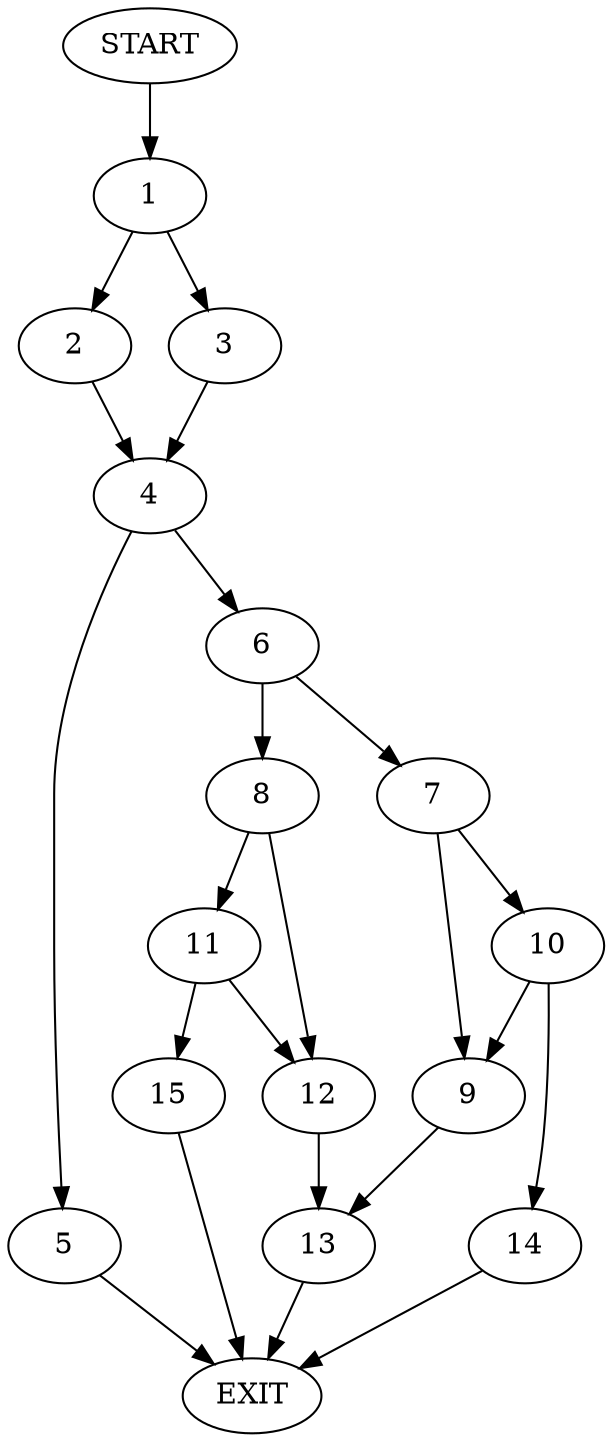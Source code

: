 digraph {
0 [label="START"]
16 [label="EXIT"]
0 -> 1
1 -> 2
1 -> 3
2 -> 4
3 -> 4
4 -> 5
4 -> 6
6 -> 7
6 -> 8
5 -> 16
7 -> 9
7 -> 10
8 -> 11
8 -> 12
9 -> 13
10 -> 9
10 -> 14
14 -> 16
13 -> 16
12 -> 13
11 -> 12
11 -> 15
15 -> 16
}
